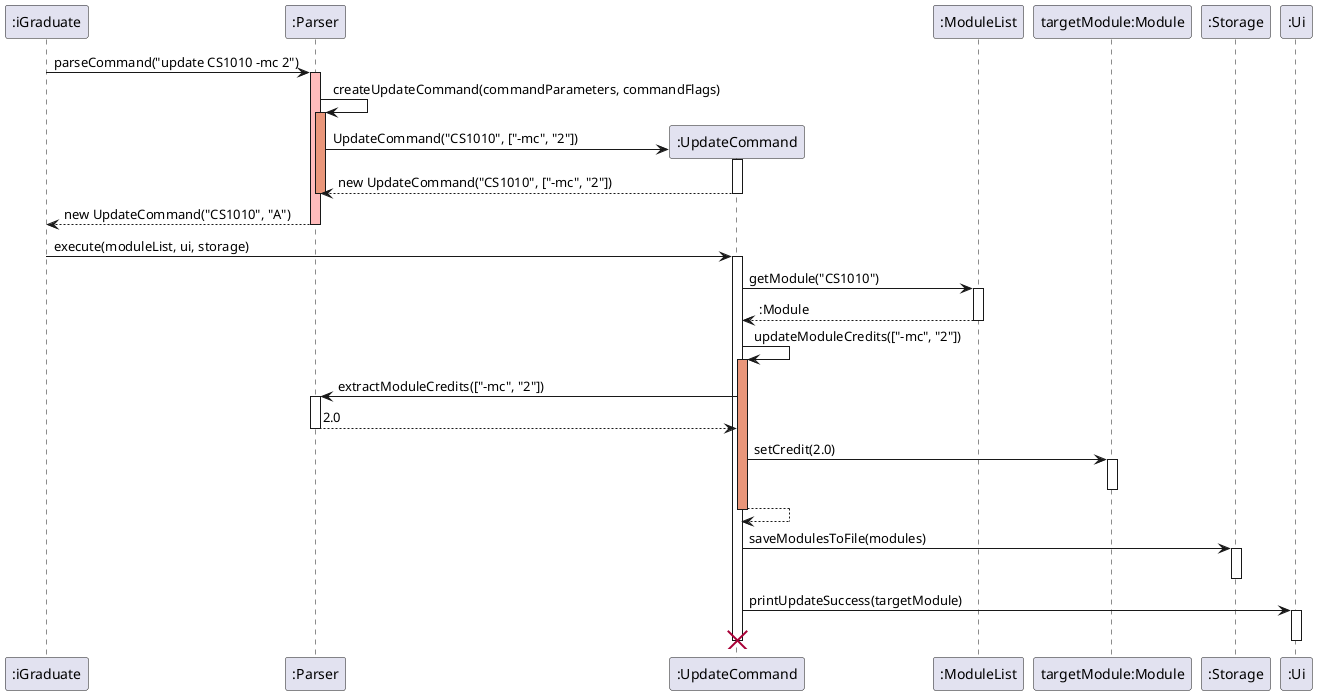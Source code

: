 @startuml
participant ":iGraduate" as iGraduate
participant ":Parser" as Parser
participant ":UpdateCommand" as UpdateCommand
participant ":ModuleList" as ModuleList
participant "targetModule:Module" as Module
participant ":Storage" as Storage
participant ":Ui" as Ui

iGraduate -> Parser: parseCommand("update CS1010 -mc 2")
activate Parser #FFBBBB

Parser -> Parser: createUpdateCommand(commandParameters, commandFlags)
activate Parser #DarkSalmon

create UpdateCommand
Parser -> UpdateCommand: UpdateCommand("CS1010", ["-mc", "2"])
activate UpdateCommand
UpdateCommand --> Parser: new UpdateCommand("CS1010", ["-mc", "2"])
deactivate UpdateCommand
deactivate Parser

Parser --> iGraduate: new UpdateCommand("CS1010", "A")
deactivate Parser

iGraduate -> UpdateCommand: execute(moduleList, ui, storage)
activate UpdateCommand

UpdateCommand -> ModuleList: getModule("CS1010")
activate ModuleList
ModuleList --> UpdateCommand: :Module
deactivate ModuleList

UpdateCommand -> UpdateCommand: updateModuleCredits(["-mc", "2"])
activate UpdateCommand #DarkSalmon

UpdateCommand -> Parser: extractModuleCredits(["-mc", "2"])
activate Parser
Parser --> UpdateCommand: 2.0
deactivate Parser

UpdateCommand -> Module: setCredit(2.0)
activate Module
deactivate Module
return

UpdateCommand -> Storage: saveModulesToFile(modules)
activate Storage
deactivate Storage

UpdateCommand -> Ui: printUpdateSuccess(targetModule)
activate Ui
deactivate Ui

deactivate UpdateCommand
destroy UpdateCommand
@enduml